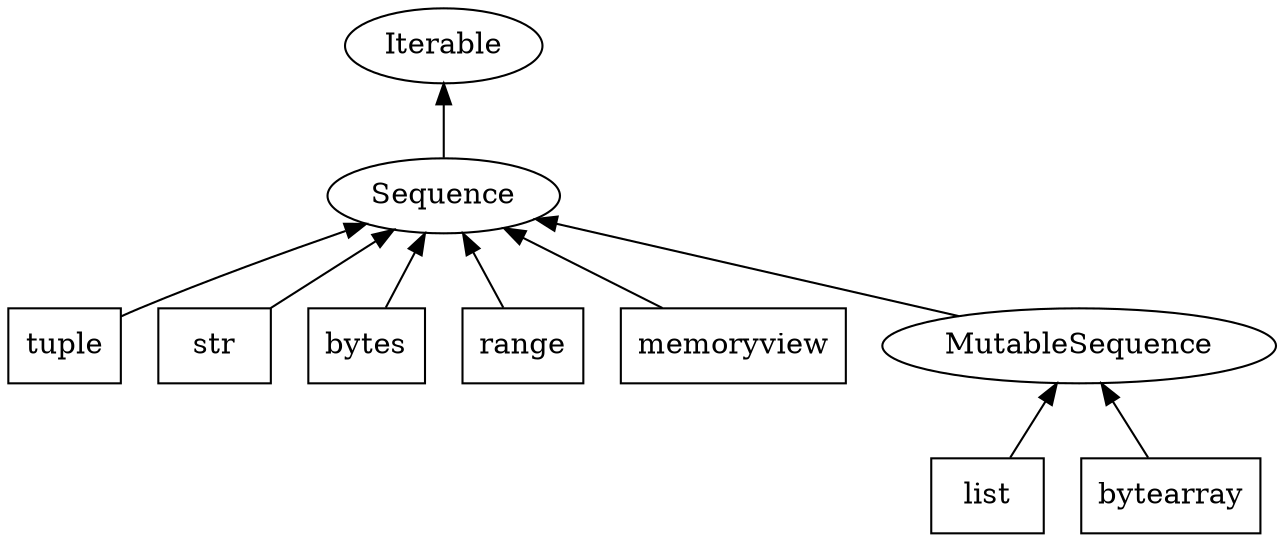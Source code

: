 digraph {
  graph [rankdir=BT]
  subgraph abstract {
    MutableSequence -> Sequence -> Iterable
  }
  subgraph concret {
    node [shape=box]
    tuple, str, bytes, range, list, bytearray, memoryview
  }
  tuple -> Sequence
  str -> Sequence
  bytes -> Sequence
  range -> Sequence
  memoryview -> Sequence
  list -> MutableSequence
  bytearray -> MutableSequence
}
